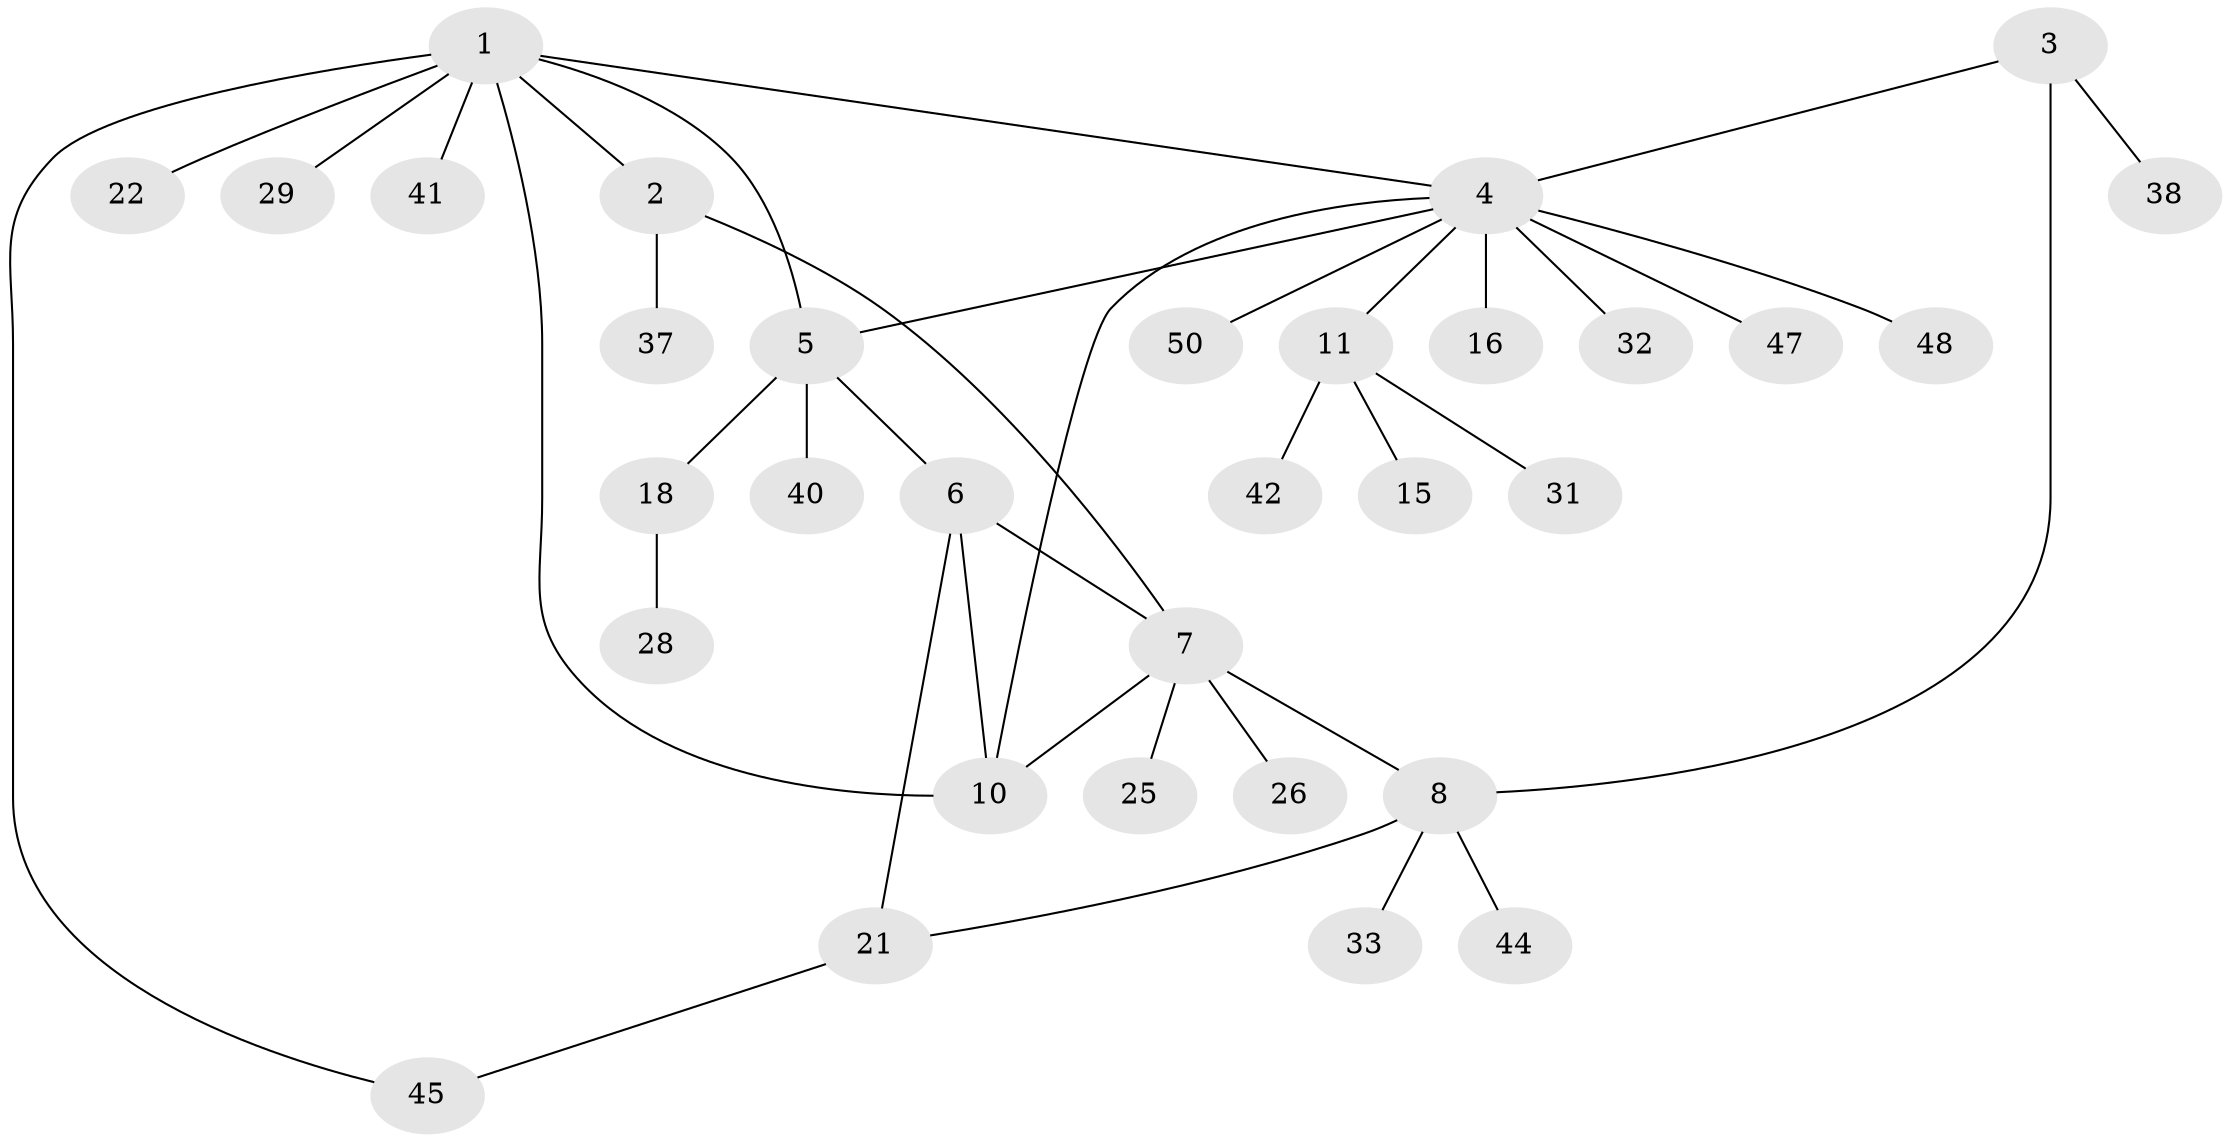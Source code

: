 // original degree distribution, {8: 0.018518518518518517, 3: 0.1111111111111111, 7: 0.05555555555555555, 4: 0.07407407407407407, 6: 0.018518518518518517, 5: 0.037037037037037035, 2: 0.14814814814814814, 1: 0.5370370370370371}
// Generated by graph-tools (version 1.1) at 2025/19/03/04/25 18:19:44]
// undirected, 32 vertices, 39 edges
graph export_dot {
graph [start="1"]
  node [color=gray90,style=filled];
  1;
  2;
  3 [super="+19"];
  4 [super="+9"];
  5 [super="+17+14"];
  6;
  7;
  8 [super="+27+39+13+20"];
  10;
  11 [super="+35"];
  15;
  16;
  18 [super="+23+30"];
  21;
  22;
  25;
  26 [super="+34"];
  28;
  29;
  31;
  32;
  33;
  37 [super="+54"];
  38 [super="+52"];
  40;
  41;
  42;
  44;
  45 [super="+51"];
  47 [super="+53"];
  48;
  50;
  1 -- 2;
  1 -- 4;
  1 -- 5;
  1 -- 10;
  1 -- 22;
  1 -- 29;
  1 -- 41;
  1 -- 45;
  2 -- 7;
  2 -- 37;
  3 -- 4;
  3 -- 8;
  3 -- 38;
  4 -- 5;
  4 -- 11;
  4 -- 50;
  4 -- 47 [weight=2];
  4 -- 32;
  4 -- 16;
  4 -- 48;
  4 -- 10;
  5 -- 6;
  5 -- 18;
  5 -- 40;
  6 -- 7;
  6 -- 10;
  6 -- 21;
  7 -- 8;
  7 -- 10;
  7 -- 25;
  7 -- 26;
  8 -- 33;
  8 -- 21;
  8 -- 44;
  11 -- 15;
  11 -- 31;
  11 -- 42;
  18 -- 28;
  21 -- 45;
}
